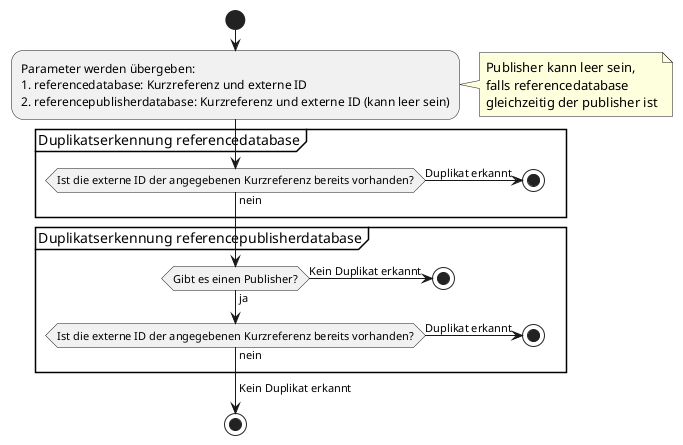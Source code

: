 @startuml
start

:Parameter werden übergeben:
1. referencedatabase: Kurzreferenz und externe ID
2. referencepublisherdatabase: Kurzreferenz und externe ID (kann leer sein);

    note right
      Publisher kann leer sein,
      falls referencedatabase
      gleichzeitig der publisher ist
    end note

group Duplikatserkennung referencedatabase
    if (Ist die externe ID der angegebenen Kurzreferenz bereits vorhanden?) is (ja) then
        ->Duplikat erkannt;
        stop
    else (nein)
    endif
end group

group Duplikatserkennung referencepublisherdatabase
    if (Gibt es einen Publisher?) is (ja) then
    else (nein)
        ->Kein Duplikat erkannt;
        stop
    endif

    if (Ist die externe ID der angegebenen Kurzreferenz bereits vorhanden?) is (ja) then
        ->Duplikat erkannt;
        stop
    else (nein)
    endif
end group

->Kein Duplikat erkannt;
stop
@enduml
